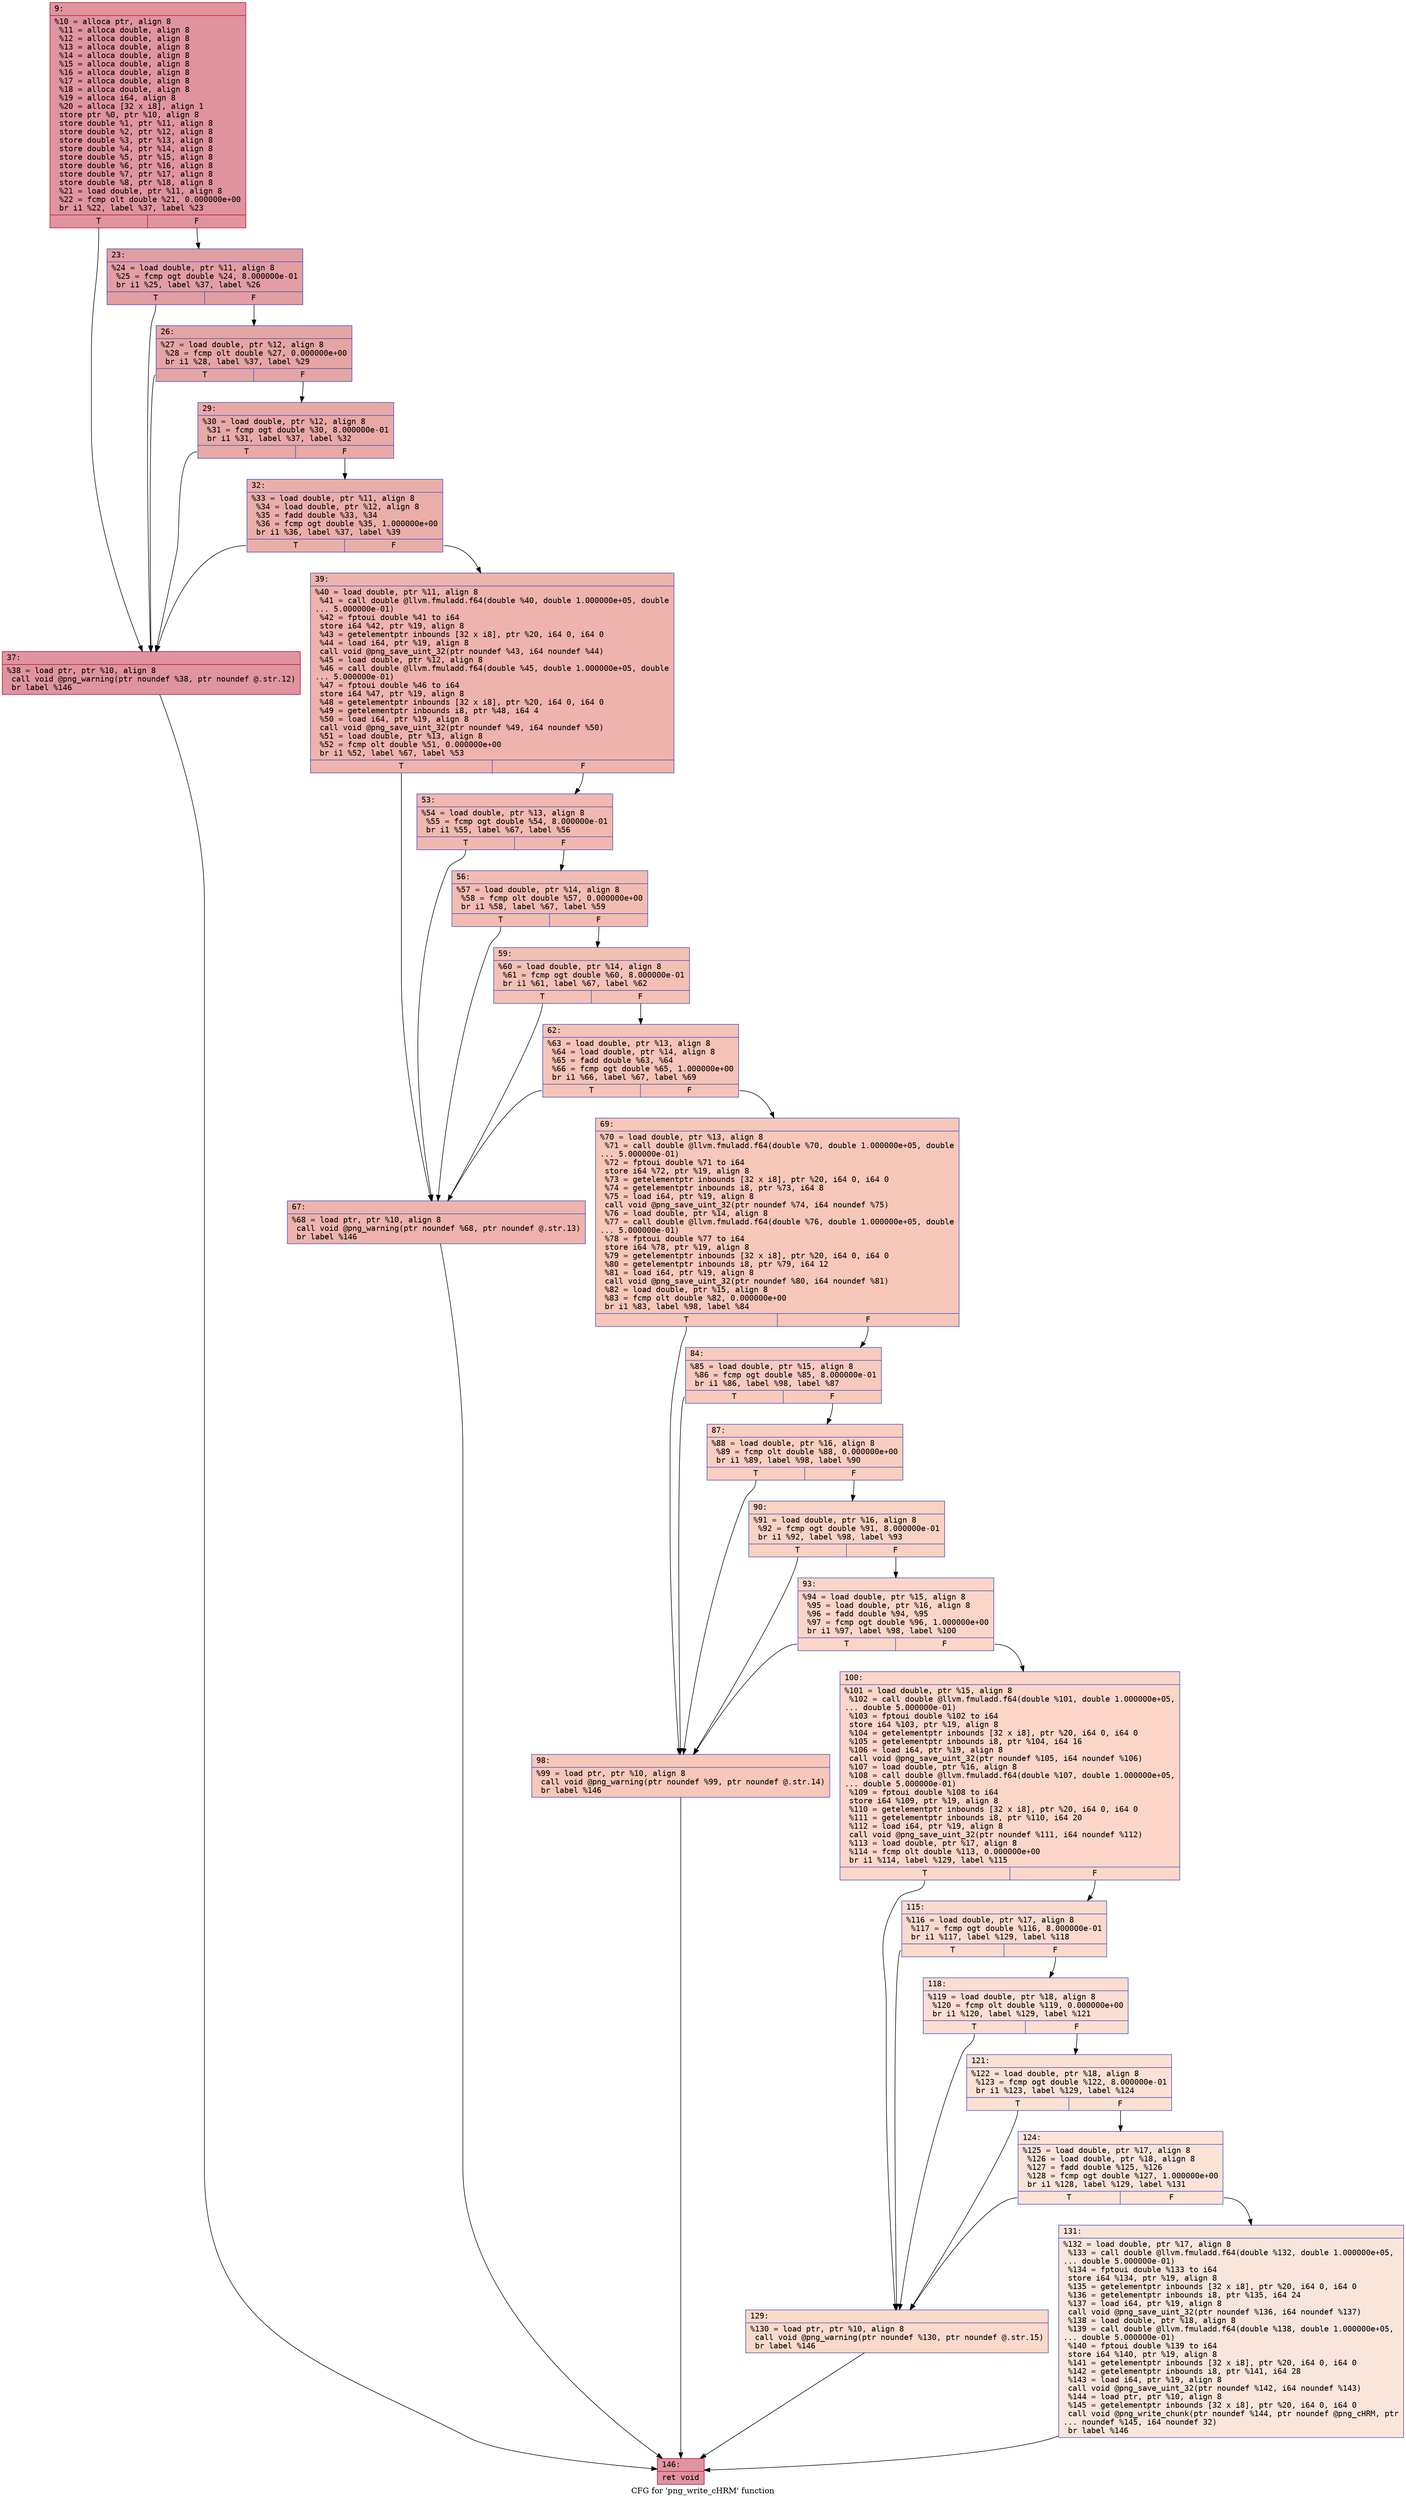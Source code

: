 digraph "CFG for 'png_write_cHRM' function" {
	label="CFG for 'png_write_cHRM' function";

	Node0x6000023ac780 [shape=record,color="#b70d28ff", style=filled, fillcolor="#b70d2870" fontname="Courier",label="{9:\l|  %10 = alloca ptr, align 8\l  %11 = alloca double, align 8\l  %12 = alloca double, align 8\l  %13 = alloca double, align 8\l  %14 = alloca double, align 8\l  %15 = alloca double, align 8\l  %16 = alloca double, align 8\l  %17 = alloca double, align 8\l  %18 = alloca double, align 8\l  %19 = alloca i64, align 8\l  %20 = alloca [32 x i8], align 1\l  store ptr %0, ptr %10, align 8\l  store double %1, ptr %11, align 8\l  store double %2, ptr %12, align 8\l  store double %3, ptr %13, align 8\l  store double %4, ptr %14, align 8\l  store double %5, ptr %15, align 8\l  store double %6, ptr %16, align 8\l  store double %7, ptr %17, align 8\l  store double %8, ptr %18, align 8\l  %21 = load double, ptr %11, align 8\l  %22 = fcmp olt double %21, 0.000000e+00\l  br i1 %22, label %37, label %23\l|{<s0>T|<s1>F}}"];
	Node0x6000023ac780:s0 -> Node0x6000023ac960[tooltip="9 -> 37\nProbability 50.00%" ];
	Node0x6000023ac780:s1 -> Node0x6000023ac820[tooltip="9 -> 23\nProbability 50.00%" ];
	Node0x6000023ac820 [shape=record,color="#3d50c3ff", style=filled, fillcolor="#be242e70" fontname="Courier",label="{23:\l|  %24 = load double, ptr %11, align 8\l  %25 = fcmp ogt double %24, 8.000000e-01\l  br i1 %25, label %37, label %26\l|{<s0>T|<s1>F}}"];
	Node0x6000023ac820:s0 -> Node0x6000023ac960[tooltip="23 -> 37\nProbability 50.00%" ];
	Node0x6000023ac820:s1 -> Node0x6000023ac870[tooltip="23 -> 26\nProbability 50.00%" ];
	Node0x6000023ac870 [shape=record,color="#3d50c3ff", style=filled, fillcolor="#c5333470" fontname="Courier",label="{26:\l|  %27 = load double, ptr %12, align 8\l  %28 = fcmp olt double %27, 0.000000e+00\l  br i1 %28, label %37, label %29\l|{<s0>T|<s1>F}}"];
	Node0x6000023ac870:s0 -> Node0x6000023ac960[tooltip="26 -> 37\nProbability 50.00%" ];
	Node0x6000023ac870:s1 -> Node0x6000023ac8c0[tooltip="26 -> 29\nProbability 50.00%" ];
	Node0x6000023ac8c0 [shape=record,color="#3d50c3ff", style=filled, fillcolor="#ca3b3770" fontname="Courier",label="{29:\l|  %30 = load double, ptr %12, align 8\l  %31 = fcmp ogt double %30, 8.000000e-01\l  br i1 %31, label %37, label %32\l|{<s0>T|<s1>F}}"];
	Node0x6000023ac8c0:s0 -> Node0x6000023ac960[tooltip="29 -> 37\nProbability 50.00%" ];
	Node0x6000023ac8c0:s1 -> Node0x6000023ac910[tooltip="29 -> 32\nProbability 50.00%" ];
	Node0x6000023ac910 [shape=record,color="#3d50c3ff", style=filled, fillcolor="#d0473d70" fontname="Courier",label="{32:\l|  %33 = load double, ptr %11, align 8\l  %34 = load double, ptr %12, align 8\l  %35 = fadd double %33, %34\l  %36 = fcmp ogt double %35, 1.000000e+00\l  br i1 %36, label %37, label %39\l|{<s0>T|<s1>F}}"];
	Node0x6000023ac910:s0 -> Node0x6000023ac960[tooltip="32 -> 37\nProbability 50.00%" ];
	Node0x6000023ac910:s1 -> Node0x6000023ac9b0[tooltip="32 -> 39\nProbability 50.00%" ];
	Node0x6000023ac960 [shape=record,color="#b70d28ff", style=filled, fillcolor="#b70d2870" fontname="Courier",label="{37:\l|  %38 = load ptr, ptr %10, align 8\l  call void @png_warning(ptr noundef %38, ptr noundef @.str.12)\l  br label %146\l}"];
	Node0x6000023ac960 -> Node0x6000023acfa0[tooltip="37 -> 146\nProbability 100.00%" ];
	Node0x6000023ac9b0 [shape=record,color="#3d50c3ff", style=filled, fillcolor="#d6524470" fontname="Courier",label="{39:\l|  %40 = load double, ptr %11, align 8\l  %41 = call double @llvm.fmuladd.f64(double %40, double 1.000000e+05, double\l... 5.000000e-01)\l  %42 = fptoui double %41 to i64\l  store i64 %42, ptr %19, align 8\l  %43 = getelementptr inbounds [32 x i8], ptr %20, i64 0, i64 0\l  %44 = load i64, ptr %19, align 8\l  call void @png_save_uint_32(ptr noundef %43, i64 noundef %44)\l  %45 = load double, ptr %12, align 8\l  %46 = call double @llvm.fmuladd.f64(double %45, double 1.000000e+05, double\l... 5.000000e-01)\l  %47 = fptoui double %46 to i64\l  store i64 %47, ptr %19, align 8\l  %48 = getelementptr inbounds [32 x i8], ptr %20, i64 0, i64 0\l  %49 = getelementptr inbounds i8, ptr %48, i64 4\l  %50 = load i64, ptr %19, align 8\l  call void @png_save_uint_32(ptr noundef %49, i64 noundef %50)\l  %51 = load double, ptr %13, align 8\l  %52 = fcmp olt double %51, 0.000000e+00\l  br i1 %52, label %67, label %53\l|{<s0>T|<s1>F}}"];
	Node0x6000023ac9b0:s0 -> Node0x6000023acb40[tooltip="39 -> 67\nProbability 50.00%" ];
	Node0x6000023ac9b0:s1 -> Node0x6000023aca00[tooltip="39 -> 53\nProbability 50.00%" ];
	Node0x6000023aca00 [shape=record,color="#3d50c3ff", style=filled, fillcolor="#dc5d4a70" fontname="Courier",label="{53:\l|  %54 = load double, ptr %13, align 8\l  %55 = fcmp ogt double %54, 8.000000e-01\l  br i1 %55, label %67, label %56\l|{<s0>T|<s1>F}}"];
	Node0x6000023aca00:s0 -> Node0x6000023acb40[tooltip="53 -> 67\nProbability 50.00%" ];
	Node0x6000023aca00:s1 -> Node0x6000023aca50[tooltip="53 -> 56\nProbability 50.00%" ];
	Node0x6000023aca50 [shape=record,color="#3d50c3ff", style=filled, fillcolor="#e1675170" fontname="Courier",label="{56:\l|  %57 = load double, ptr %14, align 8\l  %58 = fcmp olt double %57, 0.000000e+00\l  br i1 %58, label %67, label %59\l|{<s0>T|<s1>F}}"];
	Node0x6000023aca50:s0 -> Node0x6000023acb40[tooltip="56 -> 67\nProbability 50.00%" ];
	Node0x6000023aca50:s1 -> Node0x6000023acaa0[tooltip="56 -> 59\nProbability 50.00%" ];
	Node0x6000023acaa0 [shape=record,color="#3d50c3ff", style=filled, fillcolor="#e5705870" fontname="Courier",label="{59:\l|  %60 = load double, ptr %14, align 8\l  %61 = fcmp ogt double %60, 8.000000e-01\l  br i1 %61, label %67, label %62\l|{<s0>T|<s1>F}}"];
	Node0x6000023acaa0:s0 -> Node0x6000023acb40[tooltip="59 -> 67\nProbability 50.00%" ];
	Node0x6000023acaa0:s1 -> Node0x6000023acaf0[tooltip="59 -> 62\nProbability 50.00%" ];
	Node0x6000023acaf0 [shape=record,color="#3d50c3ff", style=filled, fillcolor="#e8765c70" fontname="Courier",label="{62:\l|  %63 = load double, ptr %13, align 8\l  %64 = load double, ptr %14, align 8\l  %65 = fadd double %63, %64\l  %66 = fcmp ogt double %65, 1.000000e+00\l  br i1 %66, label %67, label %69\l|{<s0>T|<s1>F}}"];
	Node0x6000023acaf0:s0 -> Node0x6000023acb40[tooltip="62 -> 67\nProbability 50.00%" ];
	Node0x6000023acaf0:s1 -> Node0x6000023acb90[tooltip="62 -> 69\nProbability 50.00%" ];
	Node0x6000023acb40 [shape=record,color="#3d50c3ff", style=filled, fillcolor="#d6524470" fontname="Courier",label="{67:\l|  %68 = load ptr, ptr %10, align 8\l  call void @png_warning(ptr noundef %68, ptr noundef @.str.13)\l  br label %146\l}"];
	Node0x6000023acb40 -> Node0x6000023acfa0[tooltip="67 -> 146\nProbability 100.00%" ];
	Node0x6000023acb90 [shape=record,color="#3d50c3ff", style=filled, fillcolor="#ec7f6370" fontname="Courier",label="{69:\l|  %70 = load double, ptr %13, align 8\l  %71 = call double @llvm.fmuladd.f64(double %70, double 1.000000e+05, double\l... 5.000000e-01)\l  %72 = fptoui double %71 to i64\l  store i64 %72, ptr %19, align 8\l  %73 = getelementptr inbounds [32 x i8], ptr %20, i64 0, i64 0\l  %74 = getelementptr inbounds i8, ptr %73, i64 8\l  %75 = load i64, ptr %19, align 8\l  call void @png_save_uint_32(ptr noundef %74, i64 noundef %75)\l  %76 = load double, ptr %14, align 8\l  %77 = call double @llvm.fmuladd.f64(double %76, double 1.000000e+05, double\l... 5.000000e-01)\l  %78 = fptoui double %77 to i64\l  store i64 %78, ptr %19, align 8\l  %79 = getelementptr inbounds [32 x i8], ptr %20, i64 0, i64 0\l  %80 = getelementptr inbounds i8, ptr %79, i64 12\l  %81 = load i64, ptr %19, align 8\l  call void @png_save_uint_32(ptr noundef %80, i64 noundef %81)\l  %82 = load double, ptr %15, align 8\l  %83 = fcmp olt double %82, 0.000000e+00\l  br i1 %83, label %98, label %84\l|{<s0>T|<s1>F}}"];
	Node0x6000023acb90:s0 -> Node0x6000023acd20[tooltip="69 -> 98\nProbability 50.00%" ];
	Node0x6000023acb90:s1 -> Node0x6000023acbe0[tooltip="69 -> 84\nProbability 50.00%" ];
	Node0x6000023acbe0 [shape=record,color="#3d50c3ff", style=filled, fillcolor="#ef886b70" fontname="Courier",label="{84:\l|  %85 = load double, ptr %15, align 8\l  %86 = fcmp ogt double %85, 8.000000e-01\l  br i1 %86, label %98, label %87\l|{<s0>T|<s1>F}}"];
	Node0x6000023acbe0:s0 -> Node0x6000023acd20[tooltip="84 -> 98\nProbability 50.00%" ];
	Node0x6000023acbe0:s1 -> Node0x6000023acc30[tooltip="84 -> 87\nProbability 50.00%" ];
	Node0x6000023acc30 [shape=record,color="#3d50c3ff", style=filled, fillcolor="#f2907270" fontname="Courier",label="{87:\l|  %88 = load double, ptr %16, align 8\l  %89 = fcmp olt double %88, 0.000000e+00\l  br i1 %89, label %98, label %90\l|{<s0>T|<s1>F}}"];
	Node0x6000023acc30:s0 -> Node0x6000023acd20[tooltip="87 -> 98\nProbability 50.00%" ];
	Node0x6000023acc30:s1 -> Node0x6000023acc80[tooltip="87 -> 90\nProbability 50.00%" ];
	Node0x6000023acc80 [shape=record,color="#3d50c3ff", style=filled, fillcolor="#f4987a70" fontname="Courier",label="{90:\l|  %91 = load double, ptr %16, align 8\l  %92 = fcmp ogt double %91, 8.000000e-01\l  br i1 %92, label %98, label %93\l|{<s0>T|<s1>F}}"];
	Node0x6000023acc80:s0 -> Node0x6000023acd20[tooltip="90 -> 98\nProbability 50.00%" ];
	Node0x6000023acc80:s1 -> Node0x6000023accd0[tooltip="90 -> 93\nProbability 50.00%" ];
	Node0x6000023accd0 [shape=record,color="#3d50c3ff", style=filled, fillcolor="#f5a08170" fontname="Courier",label="{93:\l|  %94 = load double, ptr %15, align 8\l  %95 = load double, ptr %16, align 8\l  %96 = fadd double %94, %95\l  %97 = fcmp ogt double %96, 1.000000e+00\l  br i1 %97, label %98, label %100\l|{<s0>T|<s1>F}}"];
	Node0x6000023accd0:s0 -> Node0x6000023acd20[tooltip="93 -> 98\nProbability 50.00%" ];
	Node0x6000023accd0:s1 -> Node0x6000023acd70[tooltip="93 -> 100\nProbability 50.00%" ];
	Node0x6000023acd20 [shape=record,color="#3d50c3ff", style=filled, fillcolor="#ec7f6370" fontname="Courier",label="{98:\l|  %99 = load ptr, ptr %10, align 8\l  call void @png_warning(ptr noundef %99, ptr noundef @.str.14)\l  br label %146\l}"];
	Node0x6000023acd20 -> Node0x6000023acfa0[tooltip="98 -> 146\nProbability 100.00%" ];
	Node0x6000023acd70 [shape=record,color="#3d50c3ff", style=filled, fillcolor="#f6a38570" fontname="Courier",label="{100:\l|  %101 = load double, ptr %15, align 8\l  %102 = call double @llvm.fmuladd.f64(double %101, double 1.000000e+05,\l... double 5.000000e-01)\l  %103 = fptoui double %102 to i64\l  store i64 %103, ptr %19, align 8\l  %104 = getelementptr inbounds [32 x i8], ptr %20, i64 0, i64 0\l  %105 = getelementptr inbounds i8, ptr %104, i64 16\l  %106 = load i64, ptr %19, align 8\l  call void @png_save_uint_32(ptr noundef %105, i64 noundef %106)\l  %107 = load double, ptr %16, align 8\l  %108 = call double @llvm.fmuladd.f64(double %107, double 1.000000e+05,\l... double 5.000000e-01)\l  %109 = fptoui double %108 to i64\l  store i64 %109, ptr %19, align 8\l  %110 = getelementptr inbounds [32 x i8], ptr %20, i64 0, i64 0\l  %111 = getelementptr inbounds i8, ptr %110, i64 20\l  %112 = load i64, ptr %19, align 8\l  call void @png_save_uint_32(ptr noundef %111, i64 noundef %112)\l  %113 = load double, ptr %17, align 8\l  %114 = fcmp olt double %113, 0.000000e+00\l  br i1 %114, label %129, label %115\l|{<s0>T|<s1>F}}"];
	Node0x6000023acd70:s0 -> Node0x6000023acf00[tooltip="100 -> 129\nProbability 50.00%" ];
	Node0x6000023acd70:s1 -> Node0x6000023acdc0[tooltip="100 -> 115\nProbability 50.00%" ];
	Node0x6000023acdc0 [shape=record,color="#3d50c3ff", style=filled, fillcolor="#f7ac8e70" fontname="Courier",label="{115:\l|  %116 = load double, ptr %17, align 8\l  %117 = fcmp ogt double %116, 8.000000e-01\l  br i1 %117, label %129, label %118\l|{<s0>T|<s1>F}}"];
	Node0x6000023acdc0:s0 -> Node0x6000023acf00[tooltip="115 -> 129\nProbability 50.00%" ];
	Node0x6000023acdc0:s1 -> Node0x6000023ace10[tooltip="115 -> 118\nProbability 50.00%" ];
	Node0x6000023ace10 [shape=record,color="#3d50c3ff", style=filled, fillcolor="#f7b39670" fontname="Courier",label="{118:\l|  %119 = load double, ptr %18, align 8\l  %120 = fcmp olt double %119, 0.000000e+00\l  br i1 %120, label %129, label %121\l|{<s0>T|<s1>F}}"];
	Node0x6000023ace10:s0 -> Node0x6000023acf00[tooltip="118 -> 129\nProbability 50.00%" ];
	Node0x6000023ace10:s1 -> Node0x6000023ace60[tooltip="118 -> 121\nProbability 50.00%" ];
	Node0x6000023ace60 [shape=record,color="#3d50c3ff", style=filled, fillcolor="#f7b99e70" fontname="Courier",label="{121:\l|  %122 = load double, ptr %18, align 8\l  %123 = fcmp ogt double %122, 8.000000e-01\l  br i1 %123, label %129, label %124\l|{<s0>T|<s1>F}}"];
	Node0x6000023ace60:s0 -> Node0x6000023acf00[tooltip="121 -> 129\nProbability 50.00%" ];
	Node0x6000023ace60:s1 -> Node0x6000023aceb0[tooltip="121 -> 124\nProbability 50.00%" ];
	Node0x6000023aceb0 [shape=record,color="#3d50c3ff", style=filled, fillcolor="#f6bfa670" fontname="Courier",label="{124:\l|  %125 = load double, ptr %17, align 8\l  %126 = load double, ptr %18, align 8\l  %127 = fadd double %125, %126\l  %128 = fcmp ogt double %127, 1.000000e+00\l  br i1 %128, label %129, label %131\l|{<s0>T|<s1>F}}"];
	Node0x6000023aceb0:s0 -> Node0x6000023acf00[tooltip="124 -> 129\nProbability 50.00%" ];
	Node0x6000023aceb0:s1 -> Node0x6000023acf50[tooltip="124 -> 131\nProbability 50.00%" ];
	Node0x6000023acf00 [shape=record,color="#3d50c3ff", style=filled, fillcolor="#f7a88970" fontname="Courier",label="{129:\l|  %130 = load ptr, ptr %10, align 8\l  call void @png_warning(ptr noundef %130, ptr noundef @.str.15)\l  br label %146\l}"];
	Node0x6000023acf00 -> Node0x6000023acfa0[tooltip="129 -> 146\nProbability 100.00%" ];
	Node0x6000023acf50 [shape=record,color="#3d50c3ff", style=filled, fillcolor="#f4c5ad70" fontname="Courier",label="{131:\l|  %132 = load double, ptr %17, align 8\l  %133 = call double @llvm.fmuladd.f64(double %132, double 1.000000e+05,\l... double 5.000000e-01)\l  %134 = fptoui double %133 to i64\l  store i64 %134, ptr %19, align 8\l  %135 = getelementptr inbounds [32 x i8], ptr %20, i64 0, i64 0\l  %136 = getelementptr inbounds i8, ptr %135, i64 24\l  %137 = load i64, ptr %19, align 8\l  call void @png_save_uint_32(ptr noundef %136, i64 noundef %137)\l  %138 = load double, ptr %18, align 8\l  %139 = call double @llvm.fmuladd.f64(double %138, double 1.000000e+05,\l... double 5.000000e-01)\l  %140 = fptoui double %139 to i64\l  store i64 %140, ptr %19, align 8\l  %141 = getelementptr inbounds [32 x i8], ptr %20, i64 0, i64 0\l  %142 = getelementptr inbounds i8, ptr %141, i64 28\l  %143 = load i64, ptr %19, align 8\l  call void @png_save_uint_32(ptr noundef %142, i64 noundef %143)\l  %144 = load ptr, ptr %10, align 8\l  %145 = getelementptr inbounds [32 x i8], ptr %20, i64 0, i64 0\l  call void @png_write_chunk(ptr noundef %144, ptr noundef @png_cHRM, ptr\l... noundef %145, i64 noundef 32)\l  br label %146\l}"];
	Node0x6000023acf50 -> Node0x6000023acfa0[tooltip="131 -> 146\nProbability 100.00%" ];
	Node0x6000023acfa0 [shape=record,color="#b70d28ff", style=filled, fillcolor="#b70d2870" fontname="Courier",label="{146:\l|  ret void\l}"];
}
